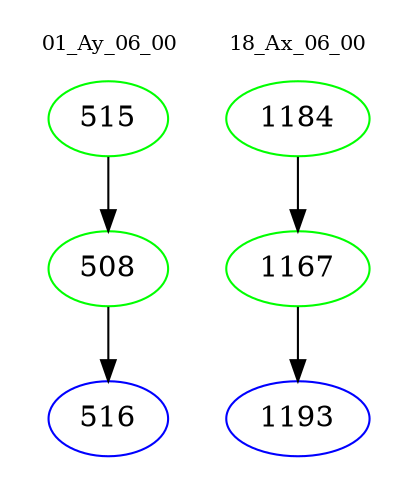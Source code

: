digraph{
subgraph cluster_0 {
color = white
label = "01_Ay_06_00";
fontsize=10;
T0_515 [label="515", color="green"]
T0_515 -> T0_508 [color="black"]
T0_508 [label="508", color="green"]
T0_508 -> T0_516 [color="black"]
T0_516 [label="516", color="blue"]
}
subgraph cluster_1 {
color = white
label = "18_Ax_06_00";
fontsize=10;
T1_1184 [label="1184", color="green"]
T1_1184 -> T1_1167 [color="black"]
T1_1167 [label="1167", color="green"]
T1_1167 -> T1_1193 [color="black"]
T1_1193 [label="1193", color="blue"]
}
}
